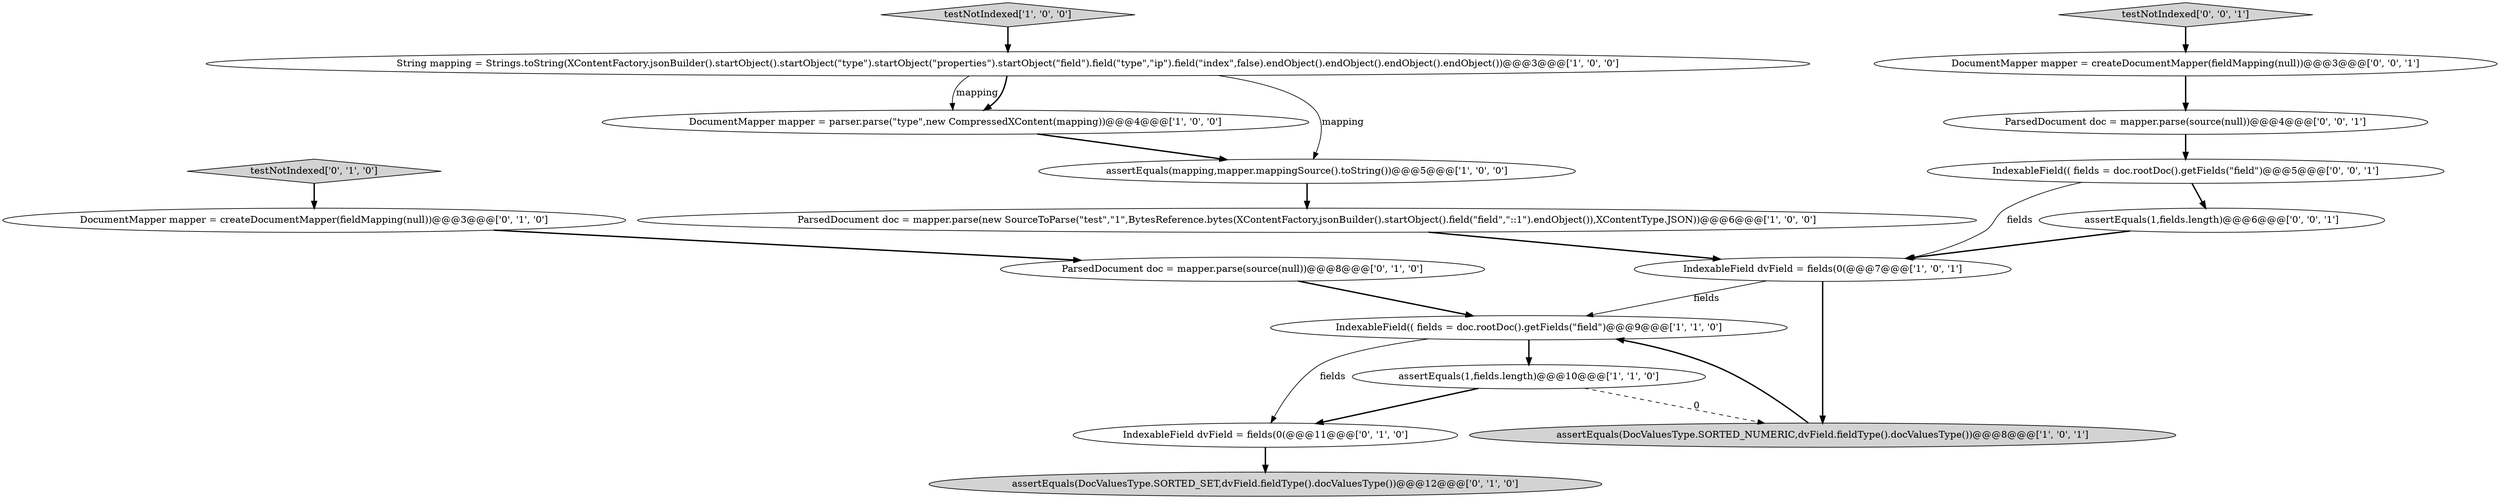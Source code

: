 digraph {
4 [style = filled, label = "IndexableField dvField = fields(0(@@@7@@@['1', '0', '1']", fillcolor = white, shape = ellipse image = "AAA0AAABBB1BBB"];
0 [style = filled, label = "testNotIndexed['1', '0', '0']", fillcolor = lightgray, shape = diamond image = "AAA0AAABBB1BBB"];
13 [style = filled, label = "assertEquals(DocValuesType.SORTED_SET,dvField.fieldType().docValuesType())@@@12@@@['0', '1', '0']", fillcolor = lightgray, shape = ellipse image = "AAA0AAABBB2BBB"];
10 [style = filled, label = "ParsedDocument doc = mapper.parse(source(null))@@@8@@@['0', '1', '0']", fillcolor = white, shape = ellipse image = "AAA1AAABBB2BBB"];
9 [style = filled, label = "IndexableField dvField = fields(0(@@@11@@@['0', '1', '0']", fillcolor = white, shape = ellipse image = "AAA0AAABBB2BBB"];
8 [style = filled, label = "ParsedDocument doc = mapper.parse(new SourceToParse(\"test\",\"1\",BytesReference.bytes(XContentFactory.jsonBuilder().startObject().field(\"field\",\"::1\").endObject()),XContentType.JSON))@@@6@@@['1', '0', '0']", fillcolor = white, shape = ellipse image = "AAA0AAABBB1BBB"];
3 [style = filled, label = "DocumentMapper mapper = parser.parse(\"type\",new CompressedXContent(mapping))@@@4@@@['1', '0', '0']", fillcolor = white, shape = ellipse image = "AAA0AAABBB1BBB"];
7 [style = filled, label = "IndexableField(( fields = doc.rootDoc().getFields(\"field\")@@@9@@@['1', '1', '0']", fillcolor = white, shape = ellipse image = "AAA0AAABBB1BBB"];
15 [style = filled, label = "assertEquals(1,fields.length)@@@6@@@['0', '0', '1']", fillcolor = white, shape = ellipse image = "AAA0AAABBB3BBB"];
16 [style = filled, label = "testNotIndexed['0', '0', '1']", fillcolor = lightgray, shape = diamond image = "AAA0AAABBB3BBB"];
1 [style = filled, label = "assertEquals(DocValuesType.SORTED_NUMERIC,dvField.fieldType().docValuesType())@@@8@@@['1', '0', '1']", fillcolor = lightgray, shape = ellipse image = "AAA0AAABBB1BBB"];
17 [style = filled, label = "DocumentMapper mapper = createDocumentMapper(fieldMapping(null))@@@3@@@['0', '0', '1']", fillcolor = white, shape = ellipse image = "AAA0AAABBB3BBB"];
12 [style = filled, label = "testNotIndexed['0', '1', '0']", fillcolor = lightgray, shape = diamond image = "AAA0AAABBB2BBB"];
14 [style = filled, label = "ParsedDocument doc = mapper.parse(source(null))@@@4@@@['0', '0', '1']", fillcolor = white, shape = ellipse image = "AAA0AAABBB3BBB"];
18 [style = filled, label = "IndexableField(( fields = doc.rootDoc().getFields(\"field\")@@@5@@@['0', '0', '1']", fillcolor = white, shape = ellipse image = "AAA0AAABBB3BBB"];
5 [style = filled, label = "assertEquals(1,fields.length)@@@10@@@['1', '1', '0']", fillcolor = white, shape = ellipse image = "AAA0AAABBB1BBB"];
11 [style = filled, label = "DocumentMapper mapper = createDocumentMapper(fieldMapping(null))@@@3@@@['0', '1', '0']", fillcolor = white, shape = ellipse image = "AAA0AAABBB2BBB"];
2 [style = filled, label = "assertEquals(mapping,mapper.mappingSource().toString())@@@5@@@['1', '0', '0']", fillcolor = white, shape = ellipse image = "AAA0AAABBB1BBB"];
6 [style = filled, label = "String mapping = Strings.toString(XContentFactory.jsonBuilder().startObject().startObject(\"type\").startObject(\"properties\").startObject(\"field\").field(\"type\",\"ip\").field(\"index\",false).endObject().endObject().endObject().endObject())@@@3@@@['1', '0', '0']", fillcolor = white, shape = ellipse image = "AAA0AAABBB1BBB"];
0->6 [style = bold, label=""];
4->7 [style = solid, label="fields"];
14->18 [style = bold, label=""];
8->4 [style = bold, label=""];
3->2 [style = bold, label=""];
15->4 [style = bold, label=""];
9->13 [style = bold, label=""];
17->14 [style = bold, label=""];
5->9 [style = bold, label=""];
4->1 [style = bold, label=""];
2->8 [style = bold, label=""];
6->3 [style = solid, label="mapping"];
10->7 [style = bold, label=""];
11->10 [style = bold, label=""];
18->4 [style = solid, label="fields"];
6->2 [style = solid, label="mapping"];
6->3 [style = bold, label=""];
7->5 [style = bold, label=""];
12->11 [style = bold, label=""];
16->17 [style = bold, label=""];
1->7 [style = bold, label=""];
7->9 [style = solid, label="fields"];
5->1 [style = dashed, label="0"];
18->15 [style = bold, label=""];
}
